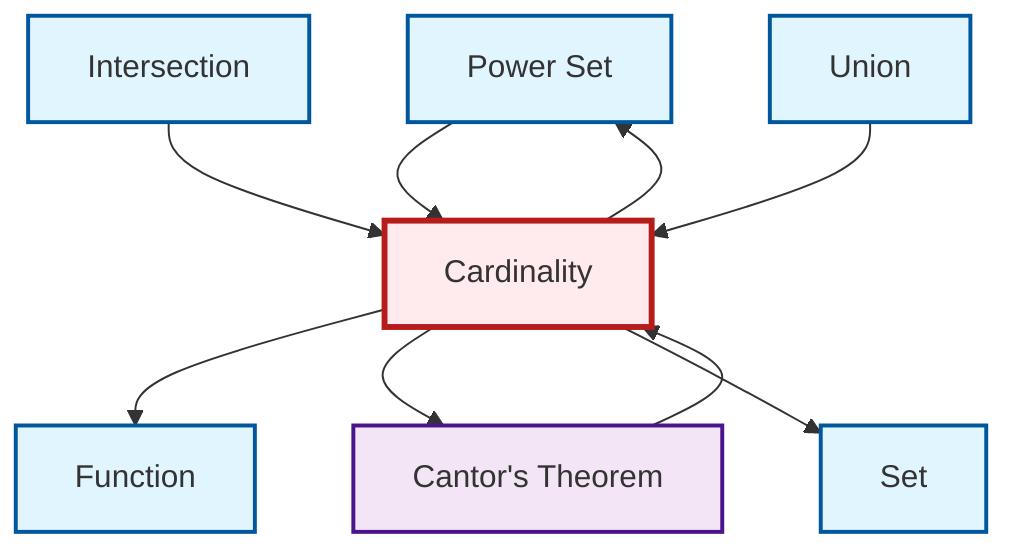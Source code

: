 graph TD
    classDef definition fill:#e1f5fe,stroke:#01579b,stroke-width:2px
    classDef theorem fill:#f3e5f5,stroke:#4a148c,stroke-width:2px
    classDef axiom fill:#fff3e0,stroke:#e65100,stroke-width:2px
    classDef example fill:#e8f5e9,stroke:#1b5e20,stroke-width:2px
    classDef current fill:#ffebee,stroke:#b71c1c,stroke-width:3px
    def-power-set["Power Set"]:::definition
    def-function["Function"]:::definition
    def-intersection["Intersection"]:::definition
    thm-cantor["Cantor's Theorem"]:::theorem
    def-union["Union"]:::definition
    def-set["Set"]:::definition
    def-cardinality["Cardinality"]:::definition
    def-cardinality --> def-function
    def-cardinality --> thm-cantor
    thm-cantor --> def-cardinality
    def-cardinality --> def-set
    def-power-set --> def-cardinality
    def-cardinality --> def-power-set
    def-intersection --> def-cardinality
    def-union --> def-cardinality
    class def-cardinality current